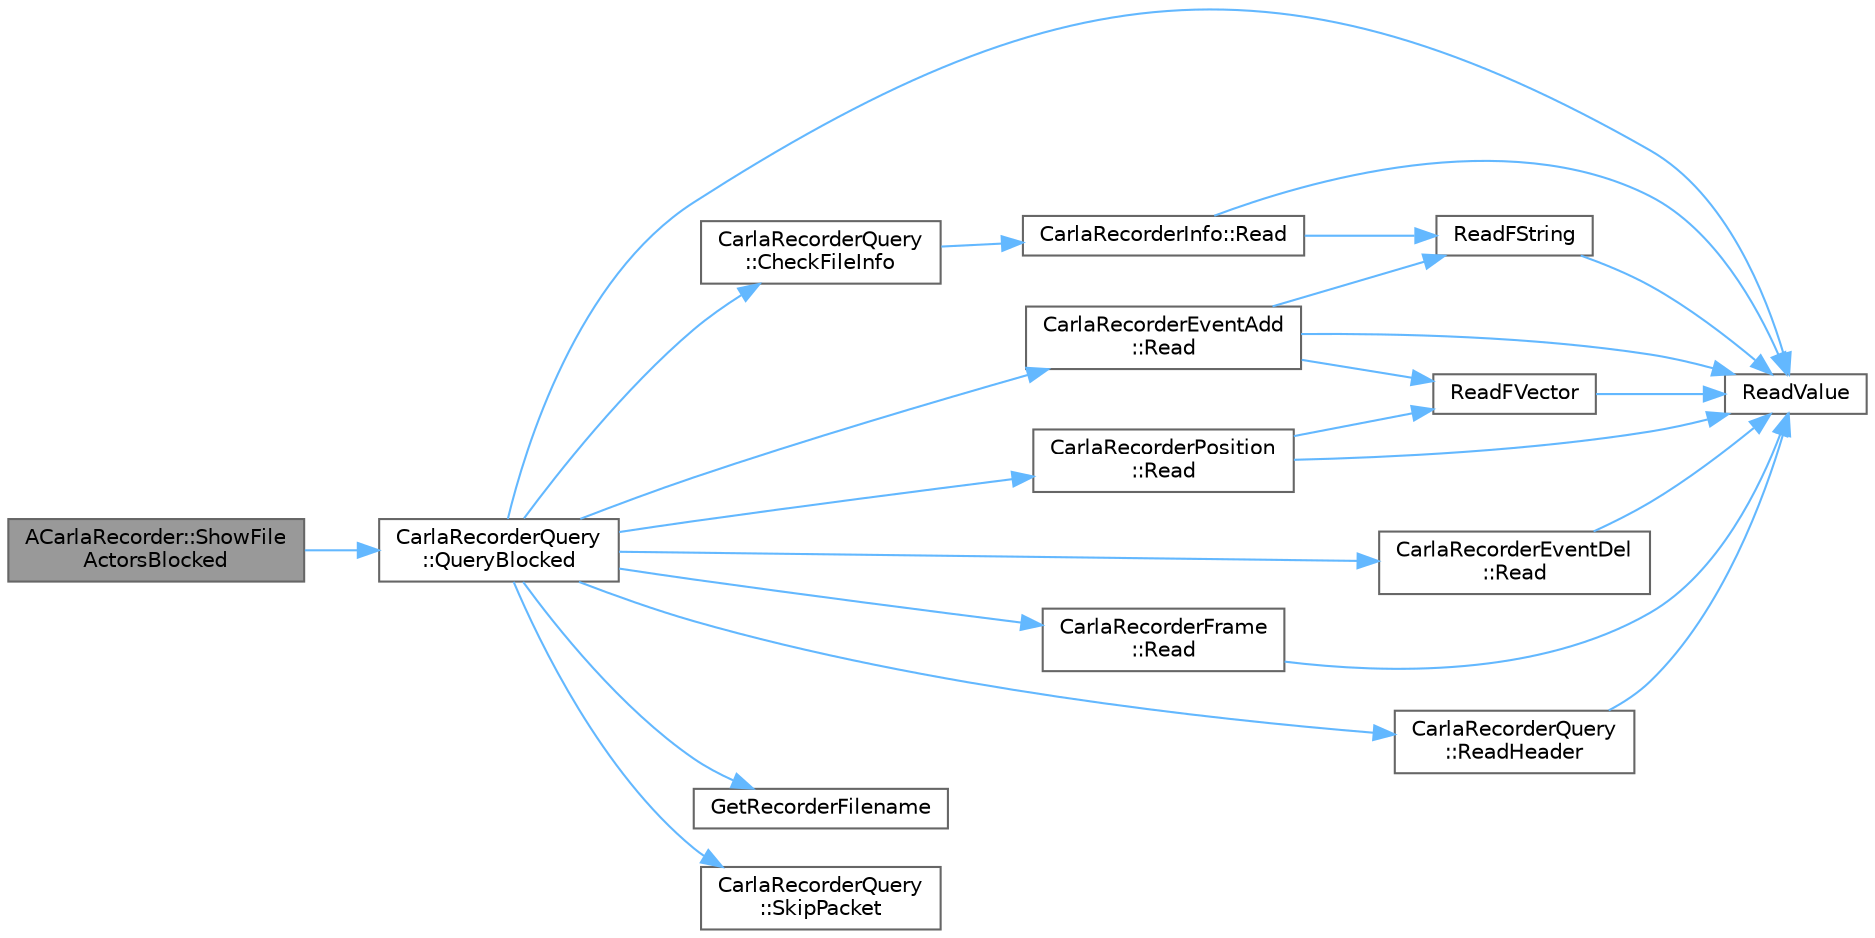 digraph "ACarlaRecorder::ShowFileActorsBlocked"
{
 // INTERACTIVE_SVG=YES
 // LATEX_PDF_SIZE
  bgcolor="transparent";
  edge [fontname=Helvetica,fontsize=10,labelfontname=Helvetica,labelfontsize=10];
  node [fontname=Helvetica,fontsize=10,shape=box,height=0.2,width=0.4];
  rankdir="LR";
  Node1 [id="Node000001",label="ACarlaRecorder::ShowFile\lActorsBlocked",height=0.2,width=0.4,color="gray40", fillcolor="grey60", style="filled", fontcolor="black",tooltip=" "];
  Node1 -> Node2 [id="edge1_Node000001_Node000002",color="steelblue1",style="solid",tooltip=" "];
  Node2 [id="Node000002",label="CarlaRecorderQuery\l::QueryBlocked",height=0.2,width=0.4,color="grey40", fillcolor="white", style="filled",URL="$df/d24/classCarlaRecorderQuery.html#a824de476f66ff99b52e1008c1d88b3ad",tooltip=" "];
  Node2 -> Node3 [id="edge2_Node000002_Node000003",color="steelblue1",style="solid",tooltip=" "];
  Node3 [id="Node000003",label="CarlaRecorderQuery\l::CheckFileInfo",height=0.2,width=0.4,color="grey40", fillcolor="white", style="filled",URL="$df/d24/classCarlaRecorderQuery.html#a6c13f0fcceba897c5f84f4dbc904de06",tooltip=" "];
  Node3 -> Node4 [id="edge3_Node000003_Node000004",color="steelblue1",style="solid",tooltip=" "];
  Node4 [id="Node000004",label="CarlaRecorderInfo::Read",height=0.2,width=0.4,color="grey40", fillcolor="white", style="filled",URL="$da/dab/structCarlaRecorderInfo.html#a920b33fd6e14cda4d08e0f68987fb80b",tooltip=" "];
  Node4 -> Node5 [id="edge4_Node000004_Node000005",color="steelblue1",style="solid",tooltip=" "];
  Node5 [id="Node000005",label="ReadFString",height=0.2,width=0.4,color="grey40", fillcolor="white", style="filled",URL="$d6/d51/CarlaRecorderHelpers_8cpp.html#a4ed8dab34258bd6b98574ab6e4485d42",tooltip=" "];
  Node5 -> Node6 [id="edge5_Node000005_Node000006",color="steelblue1",style="solid",tooltip=" "];
  Node6 [id="Node000006",label="ReadValue",height=0.2,width=0.4,color="grey40", fillcolor="white", style="filled",URL="$d6/dd1/CarlaRecorderHelpers_8h.html#af7b2a7c287743d6b41ad64e8df3faa5f",tooltip=" "];
  Node4 -> Node6 [id="edge6_Node000004_Node000006",color="steelblue1",style="solid",tooltip=" "];
  Node2 -> Node7 [id="edge7_Node000002_Node000007",color="steelblue1",style="solid",tooltip=" "];
  Node7 [id="Node000007",label="GetRecorderFilename",height=0.2,width=0.4,color="grey40", fillcolor="white", style="filled",URL="$d6/d51/CarlaRecorderHelpers_8cpp.html#af6751b841d21267b06b9c47a184884d5",tooltip=" "];
  Node2 -> Node8 [id="edge8_Node000002_Node000008",color="steelblue1",style="solid",tooltip=" "];
  Node8 [id="Node000008",label="CarlaRecorderEventAdd\l::Read",height=0.2,width=0.4,color="grey40", fillcolor="white", style="filled",URL="$d9/dfc/structCarlaRecorderEventAdd.html#a5d9e79cbd92db1b18ac9da990d44bbae",tooltip=" "];
  Node8 -> Node5 [id="edge9_Node000008_Node000005",color="steelblue1",style="solid",tooltip=" "];
  Node8 -> Node9 [id="edge10_Node000008_Node000009",color="steelblue1",style="solid",tooltip=" "];
  Node9 [id="Node000009",label="ReadFVector",height=0.2,width=0.4,color="grey40", fillcolor="white", style="filled",URL="$d6/d51/CarlaRecorderHelpers_8cpp.html#ae08e4aad382a9626efef6d44e45905d2",tooltip=" "];
  Node9 -> Node6 [id="edge11_Node000009_Node000006",color="steelblue1",style="solid",tooltip=" "];
  Node8 -> Node6 [id="edge12_Node000008_Node000006",color="steelblue1",style="solid",tooltip=" "];
  Node2 -> Node10 [id="edge13_Node000002_Node000010",color="steelblue1",style="solid",tooltip=" "];
  Node10 [id="Node000010",label="CarlaRecorderEventDel\l::Read",height=0.2,width=0.4,color="grey40", fillcolor="white", style="filled",URL="$d1/d23/structCarlaRecorderEventDel.html#aa361e452532ee20d0c18106368e3b31c",tooltip=" "];
  Node10 -> Node6 [id="edge14_Node000010_Node000006",color="steelblue1",style="solid",tooltip=" "];
  Node2 -> Node11 [id="edge15_Node000002_Node000011",color="steelblue1",style="solid",tooltip=" "];
  Node11 [id="Node000011",label="CarlaRecorderFrame\l::Read",height=0.2,width=0.4,color="grey40", fillcolor="white", style="filled",URL="$d9/df8/structCarlaRecorderFrame.html#afd74875fdf10b396fc36c56ae1f89f0d",tooltip=" "];
  Node11 -> Node6 [id="edge16_Node000011_Node000006",color="steelblue1",style="solid",tooltip=" "];
  Node2 -> Node12 [id="edge17_Node000002_Node000012",color="steelblue1",style="solid",tooltip=" "];
  Node12 [id="Node000012",label="CarlaRecorderPosition\l::Read",height=0.2,width=0.4,color="grey40", fillcolor="white", style="filled",URL="$d3/d16/structCarlaRecorderPosition.html#a6c79bda342359f98692c9127e6153408",tooltip=" "];
  Node12 -> Node9 [id="edge18_Node000012_Node000009",color="steelblue1",style="solid",tooltip=" "];
  Node12 -> Node6 [id="edge19_Node000012_Node000006",color="steelblue1",style="solid",tooltip=" "];
  Node2 -> Node13 [id="edge20_Node000002_Node000013",color="steelblue1",style="solid",tooltip=" "];
  Node13 [id="Node000013",label="CarlaRecorderQuery\l::ReadHeader",height=0.2,width=0.4,color="grey40", fillcolor="white", style="filled",URL="$df/d24/classCarlaRecorderQuery.html#a2579a1213d94e57fab1d58c5fc2199b6",tooltip=" "];
  Node13 -> Node6 [id="edge21_Node000013_Node000006",color="steelblue1",style="solid",tooltip=" "];
  Node2 -> Node6 [id="edge22_Node000002_Node000006",color="steelblue1",style="solid",tooltip=" "];
  Node2 -> Node14 [id="edge23_Node000002_Node000014",color="steelblue1",style="solid",tooltip=" "];
  Node14 [id="Node000014",label="CarlaRecorderQuery\l::SkipPacket",height=0.2,width=0.4,color="grey40", fillcolor="white", style="filled",URL="$df/d24/classCarlaRecorderQuery.html#ac28872ef17aeb489745bc9a685bac9b5",tooltip=" "];
}
